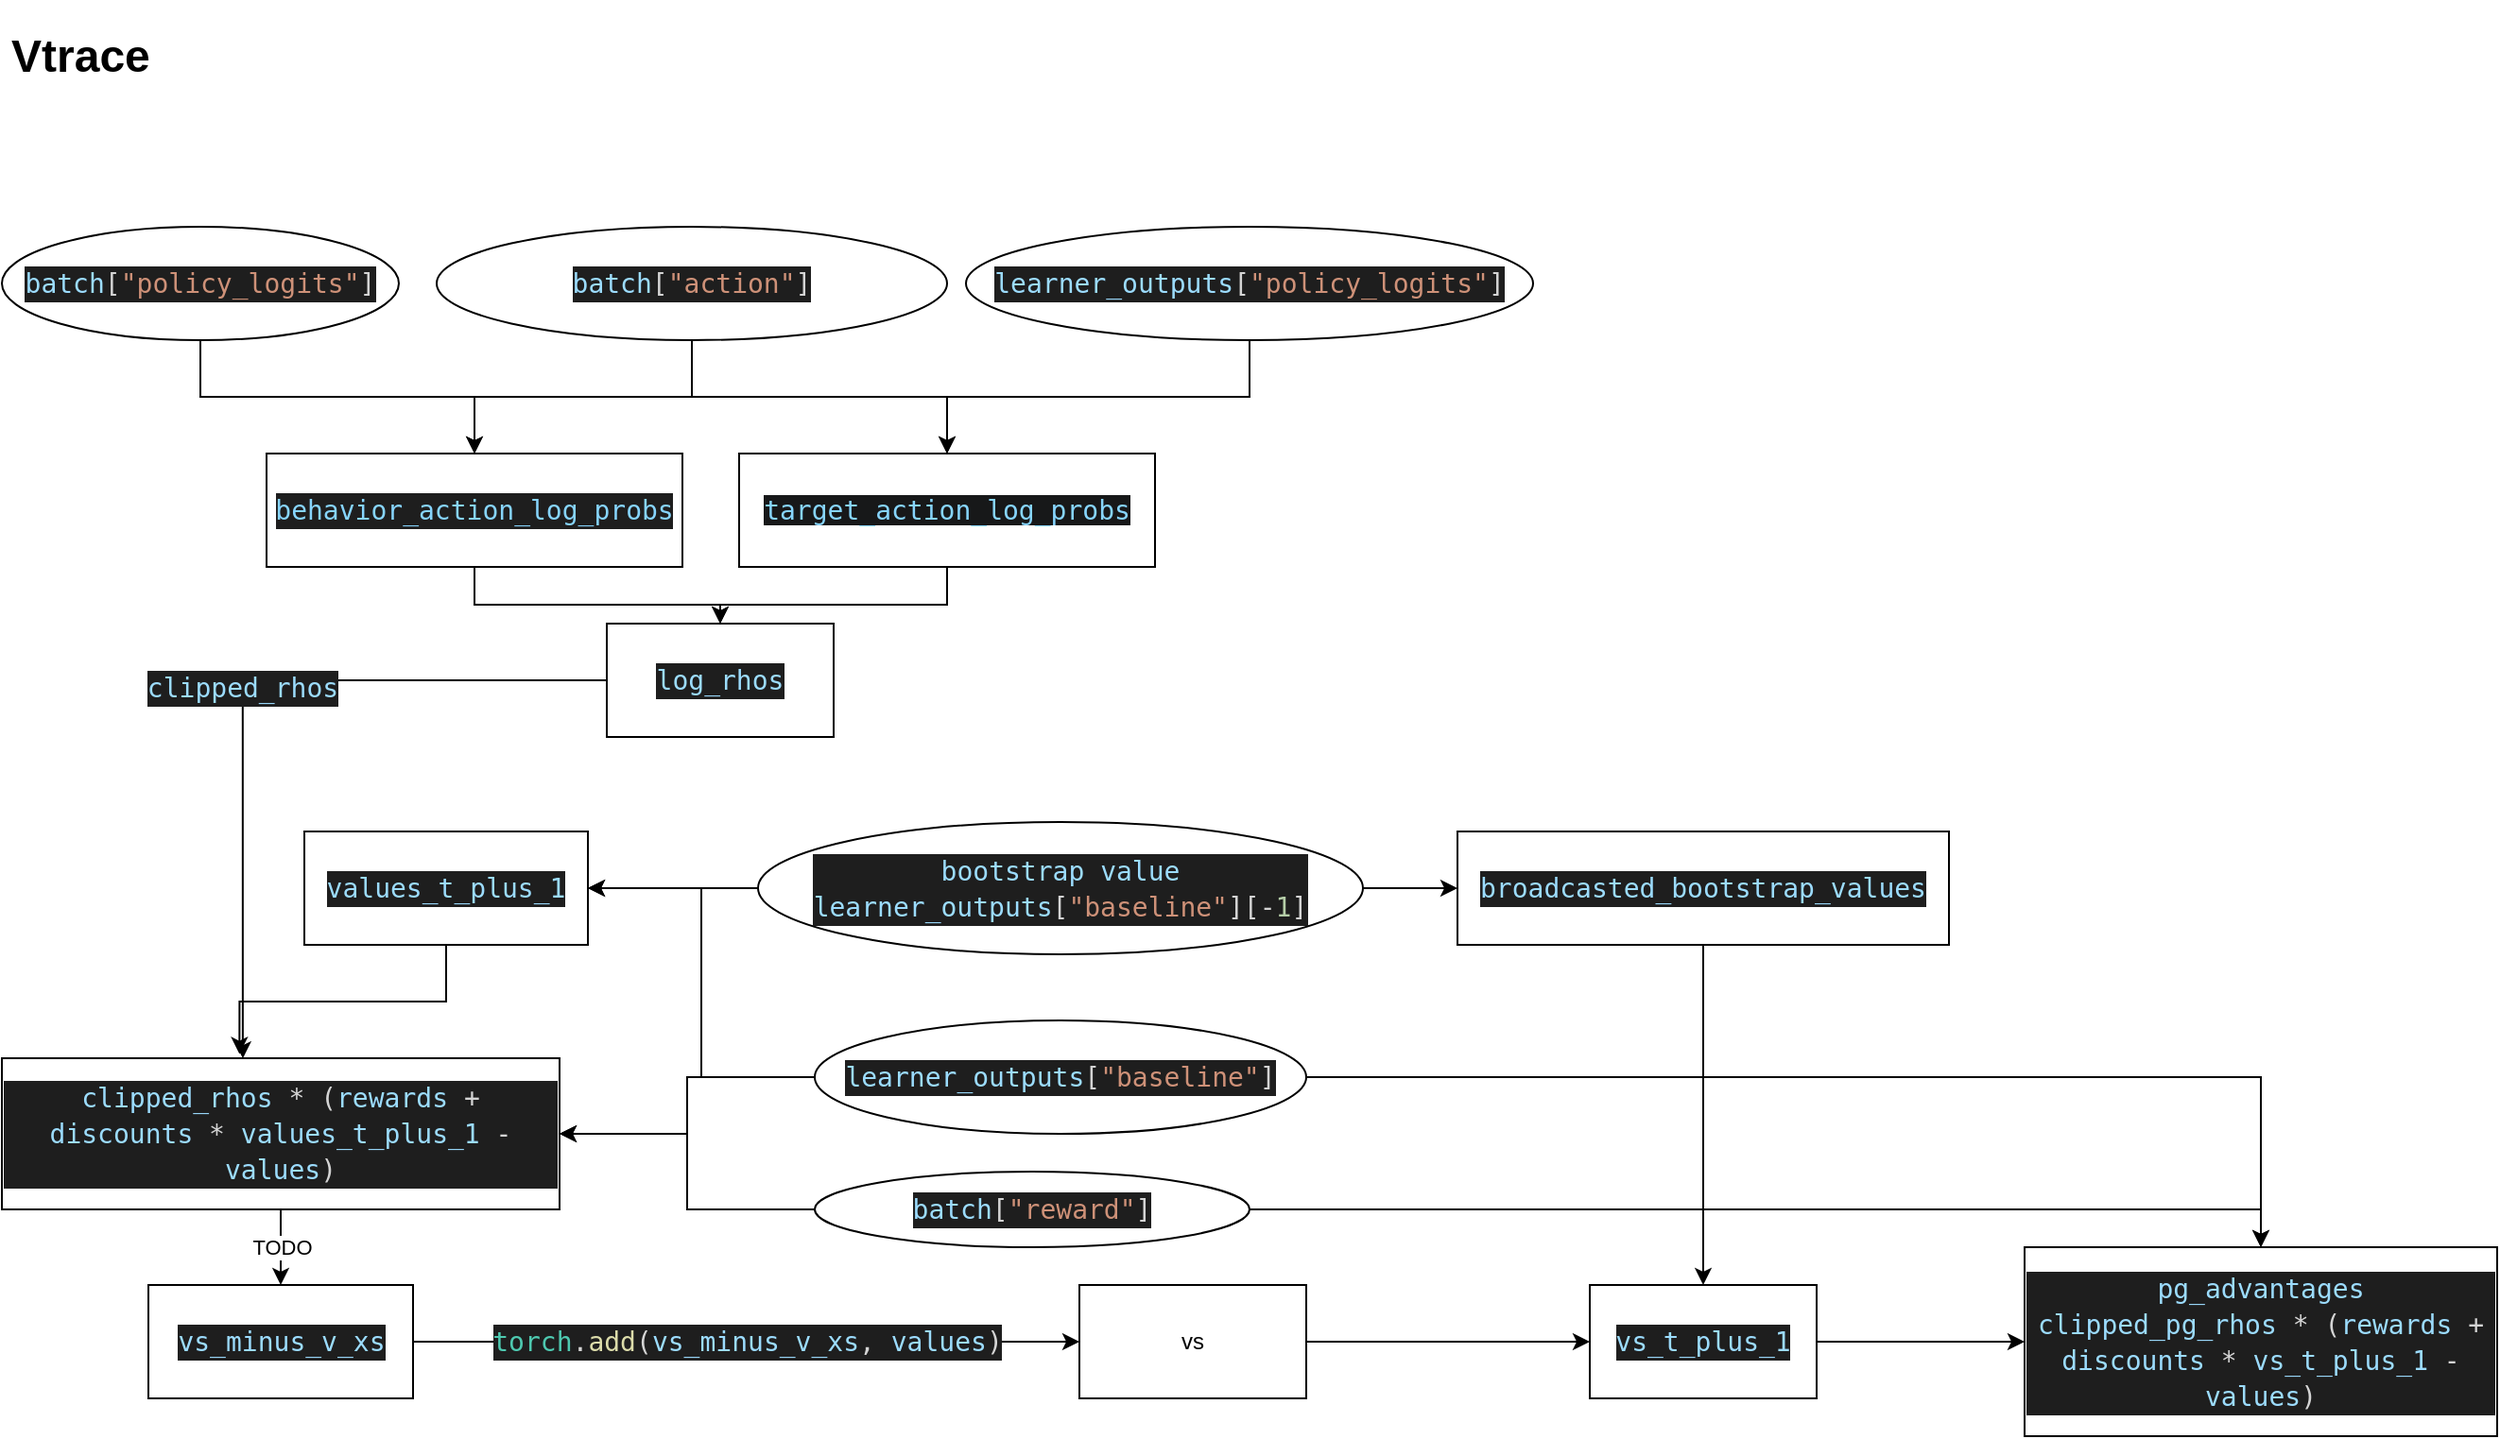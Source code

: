 <mxfile version="16.6.6" type="github">
  <diagram id="kGYc3s8CcaRbxecMhjrC" name="Page-1">
    <mxGraphModel dx="1366" dy="1324" grid="1" gridSize="10" guides="1" tooltips="1" connect="1" arrows="1" fold="1" page="1" pageScale="1" pageWidth="850" pageHeight="1100" math="0" shadow="0">
      <root>
        <mxCell id="0" />
        <mxCell id="1" parent="0" />
        <mxCell id="BBuTkvsm7TjV3sl1JJMY-71" style="edgeStyle=orthogonalEdgeStyle;rounded=0;orthogonalLoop=1;jettySize=auto;html=1;entryX=0.5;entryY=0;entryDx=0;entryDy=0;" edge="1" parent="1" source="BBuTkvsm7TjV3sl1JJMY-1" target="BBuTkvsm7TjV3sl1JJMY-7">
          <mxGeometry relative="1" as="geometry" />
        </mxCell>
        <mxCell id="BBuTkvsm7TjV3sl1JJMY-1" value="&lt;div style=&quot;color: rgb(212 , 212 , 212) ; background-color: rgb(30 , 30 , 30) ; font-family: &amp;#34;droid sans mono&amp;#34; , &amp;#34;monospace&amp;#34; , monospace ; font-size: 14px ; line-height: 19px&quot;&gt;&lt;span style=&quot;color: rgb(156 , 220 , 254)&quot;&gt;batch&lt;/span&gt;[&lt;span style=&quot;color: rgb(206 , 145 , 120)&quot;&gt;&quot;policy_logits&quot;&lt;/span&gt;]&lt;/div&gt;" style="ellipse;whiteSpace=wrap;html=1;" vertex="1" parent="1">
          <mxGeometry x="20" y="150" width="210" height="60" as="geometry" />
        </mxCell>
        <mxCell id="BBuTkvsm7TjV3sl1JJMY-70" style="edgeStyle=orthogonalEdgeStyle;rounded=0;orthogonalLoop=1;jettySize=auto;html=1;" edge="1" parent="1" source="BBuTkvsm7TjV3sl1JJMY-2" target="BBuTkvsm7TjV3sl1JJMY-21">
          <mxGeometry relative="1" as="geometry" />
        </mxCell>
        <mxCell id="BBuTkvsm7TjV3sl1JJMY-2" value="&lt;meta charset=&quot;utf-8&quot;&gt;&lt;div style=&quot;color: rgb(212, 212, 212); background-color: rgb(30, 30, 30); font-family: &amp;quot;droid sans mono&amp;quot;, &amp;quot;monospace&amp;quot;, monospace; font-weight: normal; font-size: 14px; line-height: 19px;&quot;&gt;&lt;div&gt;&lt;span style=&quot;color: #9cdcfe&quot;&gt;learner_outputs&lt;/span&gt;&lt;span style=&quot;color: #d4d4d4&quot;&gt;[&lt;/span&gt;&lt;span style=&quot;color: #ce9178&quot;&gt;&quot;policy_logits&quot;&lt;/span&gt;&lt;span style=&quot;color: #d4d4d4&quot;&gt;]&lt;/span&gt;&lt;/div&gt;&lt;/div&gt;" style="ellipse;whiteSpace=wrap;html=1;" vertex="1" parent="1">
          <mxGeometry x="530" y="150" width="300" height="60" as="geometry" />
        </mxCell>
        <mxCell id="BBuTkvsm7TjV3sl1JJMY-72" style="edgeStyle=orthogonalEdgeStyle;rounded=0;orthogonalLoop=1;jettySize=auto;html=1;entryX=0.5;entryY=0;entryDx=0;entryDy=0;" edge="1" parent="1" source="BBuTkvsm7TjV3sl1JJMY-3" target="BBuTkvsm7TjV3sl1JJMY-7">
          <mxGeometry relative="1" as="geometry" />
        </mxCell>
        <mxCell id="BBuTkvsm7TjV3sl1JJMY-73" style="edgeStyle=orthogonalEdgeStyle;rounded=0;orthogonalLoop=1;jettySize=auto;html=1;entryX=0.5;entryY=0;entryDx=0;entryDy=0;" edge="1" parent="1" source="BBuTkvsm7TjV3sl1JJMY-3" target="BBuTkvsm7TjV3sl1JJMY-21">
          <mxGeometry relative="1" as="geometry" />
        </mxCell>
        <mxCell id="BBuTkvsm7TjV3sl1JJMY-3" value="&lt;div style=&quot;color: rgb(212 , 212 , 212) ; background-color: rgb(30 , 30 , 30) ; font-family: &amp;#34;droid sans mono&amp;#34; , &amp;#34;monospace&amp;#34; , monospace ; font-size: 14px ; line-height: 19px&quot;&gt;&lt;span style=&quot;color: rgb(156 , 220 , 254)&quot;&gt;batch&lt;/span&gt;[&lt;span style=&quot;color: rgb(206 , 145 , 120)&quot;&gt;&quot;action&quot;&lt;/span&gt;]&lt;/div&gt;" style="ellipse;whiteSpace=wrap;html=1;" vertex="1" parent="1">
          <mxGeometry x="250" y="150" width="270" height="60" as="geometry" />
        </mxCell>
        <mxCell id="BBuTkvsm7TjV3sl1JJMY-75" style="edgeStyle=orthogonalEdgeStyle;rounded=0;orthogonalLoop=1;jettySize=auto;html=1;entryX=0.5;entryY=0;entryDx=0;entryDy=0;" edge="1" parent="1" source="BBuTkvsm7TjV3sl1JJMY-7" target="BBuTkvsm7TjV3sl1JJMY-26">
          <mxGeometry relative="1" as="geometry" />
        </mxCell>
        <mxCell id="BBuTkvsm7TjV3sl1JJMY-7" value="&lt;div style=&quot;color: rgb(212 , 212 , 212) ; background-color: rgb(30 , 30 , 30) ; font-family: &amp;#34;droid sans mono&amp;#34; , &amp;#34;monospace&amp;#34; , monospace ; font-size: 14px ; line-height: 19px&quot;&gt;&lt;span style=&quot;color: rgb(135 , 213 , 254)&quot;&gt;behavior_action_log_probs&lt;/span&gt;&lt;br&gt;&lt;/div&gt;" style="rounded=0;whiteSpace=wrap;html=1;" vertex="1" parent="1">
          <mxGeometry x="160" y="270" width="220" height="60" as="geometry" />
        </mxCell>
        <mxCell id="BBuTkvsm7TjV3sl1JJMY-76" style="edgeStyle=orthogonalEdgeStyle;rounded=0;orthogonalLoop=1;jettySize=auto;html=1;entryX=0.5;entryY=0;entryDx=0;entryDy=0;" edge="1" parent="1" source="BBuTkvsm7TjV3sl1JJMY-21" target="BBuTkvsm7TjV3sl1JJMY-26">
          <mxGeometry relative="1" as="geometry" />
        </mxCell>
        <mxCell id="BBuTkvsm7TjV3sl1JJMY-21" value="&lt;span style=&quot;color: rgb(135 , 213 , 254) ; font-family: &amp;#34;droid sans mono&amp;#34; , &amp;#34;monospace&amp;#34; , monospace ; font-size: 14px ; background-color: rgb(23 , 24 , 25)&quot;&gt;target_action_log_probs&lt;/span&gt;" style="rounded=0;whiteSpace=wrap;html=1;" vertex="1" parent="1">
          <mxGeometry x="410" y="270" width="220" height="60" as="geometry" />
        </mxCell>
        <mxCell id="BBuTkvsm7TjV3sl1JJMY-78" value="&lt;meta charset=&quot;utf-8&quot;&gt;&lt;div style=&quot;color: rgb(212, 212, 212); background-color: rgb(30, 30, 30); font-family: &amp;quot;droid sans mono&amp;quot;, &amp;quot;monospace&amp;quot;, monospace; font-weight: normal; font-size: 14px; line-height: 19px;&quot;&gt;&lt;div&gt;&lt;span style=&quot;color: #9cdcfe&quot;&gt;clipped_rhos&lt;/span&gt;&lt;/div&gt;&lt;/div&gt;" style="edgeStyle=orthogonalEdgeStyle;rounded=0;orthogonalLoop=1;jettySize=auto;html=1;entryX=0.432;entryY=0.001;entryDx=0;entryDy=0;entryPerimeter=0;" edge="1" parent="1" source="BBuTkvsm7TjV3sl1JJMY-26" target="BBuTkvsm7TjV3sl1JJMY-82">
          <mxGeometry relative="1" as="geometry">
            <mxPoint x="510" y="630" as="targetPoint" />
            <Array as="points">
              <mxPoint x="147" y="390" />
            </Array>
          </mxGeometry>
        </mxCell>
        <mxCell id="BBuTkvsm7TjV3sl1JJMY-26" value="&lt;div style=&quot;color: rgb(212 , 212 , 212) ; background-color: rgb(30 , 30 , 30) ; font-family: &amp;#34;droid sans mono&amp;#34; , &amp;#34;monospace&amp;#34; , monospace ; font-size: 14px ; line-height: 19px&quot;&gt;&lt;span style=&quot;color: rgb(156 , 220 , 254)&quot;&gt;log_rhos&lt;/span&gt;&lt;/div&gt;" style="rounded=0;whiteSpace=wrap;html=1;" vertex="1" parent="1">
          <mxGeometry x="340" y="360" width="120" height="60" as="geometry" />
        </mxCell>
        <mxCell id="BBuTkvsm7TjV3sl1JJMY-42" value="&lt;div style=&quot;color: rgb(212 , 212 , 212) ; background-color: rgb(30 , 30 , 30) ; font-family: &amp;#34;droid sans mono&amp;#34; , &amp;#34;monospace&amp;#34; , monospace ; font-weight: normal ; font-size: 14px ; line-height: 19px&quot;&gt;&lt;div&gt;&lt;span style=&quot;color: rgb(156 , 220 , 254)&quot;&gt;pg_advantages&lt;/span&gt;&lt;/div&gt;&lt;div&gt;&lt;span style=&quot;color: rgb(156 , 220 , 254)&quot;&gt;&lt;div style=&quot;color: rgb(212 , 212 , 212) ; background-color: rgb(30 , 30 , 30) ; font-family: &amp;#34;droid sans mono&amp;#34; , &amp;#34;monospace&amp;#34; , monospace ; line-height: 19px&quot;&gt;&lt;div&gt;&lt;span style=&quot;color: rgb(156 , 220 , 254)&quot;&gt;clipped_pg_rhos&lt;/span&gt; * (&lt;span style=&quot;color: rgb(156 , 220 , 254)&quot;&gt;rewards&lt;/span&gt; + &lt;span style=&quot;color: rgb(156 , 220 , 254)&quot;&gt;discounts&lt;/span&gt; * &lt;span style=&quot;color: rgb(156 , 220 , 254)&quot;&gt;vs_t_plus_1&lt;/span&gt; - &lt;span style=&quot;color: rgb(156 , 220 , 254)&quot;&gt;values&lt;/span&gt;)&lt;/div&gt;&lt;/div&gt;&lt;/span&gt;&lt;/div&gt;&lt;/div&gt;" style="rounded=0;whiteSpace=wrap;html=1;" vertex="1" parent="1">
          <mxGeometry x="1090" y="690" width="250" height="100" as="geometry" />
        </mxCell>
        <mxCell id="BBuTkvsm7TjV3sl1JJMY-104" style="edgeStyle=orthogonalEdgeStyle;rounded=0;orthogonalLoop=1;jettySize=auto;html=1;entryX=0;entryY=0.5;entryDx=0;entryDy=0;" edge="1" parent="1" source="BBuTkvsm7TjV3sl1JJMY-43" target="BBuTkvsm7TjV3sl1JJMY-93">
          <mxGeometry relative="1" as="geometry" />
        </mxCell>
        <mxCell id="BBuTkvsm7TjV3sl1JJMY-43" value="vs" style="rounded=0;whiteSpace=wrap;html=1;" vertex="1" parent="1">
          <mxGeometry x="590" y="710" width="120" height="60" as="geometry" />
        </mxCell>
        <mxCell id="BBuTkvsm7TjV3sl1JJMY-50" value="&lt;h1&gt;Vtrace&lt;/h1&gt;&lt;div&gt;&lt;br&gt;&lt;/div&gt;" style="text;html=1;strokeColor=none;fillColor=none;spacing=5;spacingTop=-20;whiteSpace=wrap;overflow=hidden;rounded=0;" vertex="1" parent="1">
          <mxGeometry x="20" y="40" width="240" height="120" as="geometry" />
        </mxCell>
        <mxCell id="BBuTkvsm7TjV3sl1JJMY-83" style="edgeStyle=orthogonalEdgeStyle;rounded=0;orthogonalLoop=1;jettySize=auto;html=1;" edge="1" parent="1" source="BBuTkvsm7TjV3sl1JJMY-57" target="BBuTkvsm7TjV3sl1JJMY-82">
          <mxGeometry relative="1" as="geometry" />
        </mxCell>
        <mxCell id="BBuTkvsm7TjV3sl1JJMY-125" style="edgeStyle=orthogonalEdgeStyle;rounded=0;orthogonalLoop=1;jettySize=auto;html=1;entryX=0.5;entryY=0;entryDx=0;entryDy=0;" edge="1" parent="1" source="BBuTkvsm7TjV3sl1JJMY-57" target="BBuTkvsm7TjV3sl1JJMY-42">
          <mxGeometry relative="1" as="geometry" />
        </mxCell>
        <mxCell id="BBuTkvsm7TjV3sl1JJMY-57" value="&lt;div style=&quot;color: rgb(212 , 212 , 212) ; background-color: rgb(30 , 30 , 30) ; font-family: &amp;#34;droid sans mono&amp;#34; , &amp;#34;monospace&amp;#34; , monospace ; font-size: 14px ; line-height: 19px&quot;&gt;&lt;span style=&quot;color: rgb(156 , 220 , 254)&quot;&gt;batch&lt;/span&gt;[&lt;span style=&quot;color: rgb(206 , 145 , 120)&quot;&gt;&quot;reward&quot;&lt;/span&gt;]&lt;/div&gt;" style="ellipse;whiteSpace=wrap;html=1;" vertex="1" parent="1">
          <mxGeometry x="450" y="650" width="230" height="40" as="geometry" />
        </mxCell>
        <mxCell id="BBuTkvsm7TjV3sl1JJMY-110" style="edgeStyle=orthogonalEdgeStyle;rounded=0;orthogonalLoop=1;jettySize=auto;html=1;entryX=1;entryY=0.5;entryDx=0;entryDy=0;" edge="1" parent="1" source="BBuTkvsm7TjV3sl1JJMY-58" target="BBuTkvsm7TjV3sl1JJMY-82">
          <mxGeometry relative="1" as="geometry" />
        </mxCell>
        <mxCell id="BBuTkvsm7TjV3sl1JJMY-111" style="edgeStyle=orthogonalEdgeStyle;rounded=0;orthogonalLoop=1;jettySize=auto;html=1;entryX=1;entryY=0.5;entryDx=0;entryDy=0;" edge="1" parent="1" source="BBuTkvsm7TjV3sl1JJMY-58" target="BBuTkvsm7TjV3sl1JJMY-79">
          <mxGeometry relative="1" as="geometry" />
        </mxCell>
        <mxCell id="BBuTkvsm7TjV3sl1JJMY-122" style="edgeStyle=orthogonalEdgeStyle;rounded=0;orthogonalLoop=1;jettySize=auto;html=1;" edge="1" parent="1" source="BBuTkvsm7TjV3sl1JJMY-58" target="BBuTkvsm7TjV3sl1JJMY-42">
          <mxGeometry relative="1" as="geometry" />
        </mxCell>
        <mxCell id="BBuTkvsm7TjV3sl1JJMY-58" value="&lt;div style=&quot;color: rgb(212 , 212 , 212) ; background-color: rgb(30 , 30 , 30) ; font-family: &amp;#34;droid sans mono&amp;#34; , &amp;#34;monospace&amp;#34; , monospace ; font-size: 14px ; line-height: 19px&quot;&gt;&lt;span style=&quot;color: rgb(156 , 220 , 254)&quot;&gt;learner_outputs&lt;/span&gt;[&lt;span style=&quot;color: rgb(206 , 145 , 120)&quot;&gt;&quot;baseline&quot;&lt;/span&gt;]&lt;/div&gt;" style="ellipse;whiteSpace=wrap;html=1;" vertex="1" parent="1">
          <mxGeometry x="450" y="570" width="260" height="60" as="geometry" />
        </mxCell>
        <mxCell id="BBuTkvsm7TjV3sl1JJMY-106" style="edgeStyle=orthogonalEdgeStyle;rounded=0;orthogonalLoop=1;jettySize=auto;html=1;entryX=1;entryY=0.5;entryDx=0;entryDy=0;" edge="1" parent="1" source="BBuTkvsm7TjV3sl1JJMY-59" target="BBuTkvsm7TjV3sl1JJMY-79">
          <mxGeometry relative="1" as="geometry" />
        </mxCell>
        <mxCell id="BBuTkvsm7TjV3sl1JJMY-121" style="edgeStyle=orthogonalEdgeStyle;rounded=0;orthogonalLoop=1;jettySize=auto;html=1;entryX=0;entryY=0.5;entryDx=0;entryDy=0;" edge="1" parent="1" source="BBuTkvsm7TjV3sl1JJMY-59" target="BBuTkvsm7TjV3sl1JJMY-92">
          <mxGeometry relative="1" as="geometry" />
        </mxCell>
        <mxCell id="BBuTkvsm7TjV3sl1JJMY-59" value="&lt;div style=&quot;color: rgb(212 , 212 , 212) ; background-color: rgb(30 , 30 , 30) ; font-family: &amp;#34;droid sans mono&amp;#34; , &amp;#34;monospace&amp;#34; , monospace ; font-size: 14px ; line-height: 19px&quot;&gt;&lt;span style=&quot;color: rgb(156 , 220 , 254)&quot;&gt;bootstrap value&lt;/span&gt;&lt;/div&gt;&lt;div style=&quot;color: rgb(212 , 212 , 212) ; background-color: rgb(30 , 30 , 30) ; font-family: &amp;#34;droid sans mono&amp;#34; , &amp;#34;monospace&amp;#34; , monospace ; font-size: 14px ; line-height: 19px&quot;&gt;&lt;span style=&quot;color: rgb(156 , 220 , 254)&quot;&gt;learner_outputs&lt;/span&gt;[&lt;span style=&quot;color: rgb(206 , 145 , 120)&quot;&gt;&quot;baseline&quot;&lt;/span&gt;][-&lt;span style=&quot;color: rgb(181 , 206 , 168)&quot;&gt;1&lt;/span&gt;]&lt;/div&gt;" style="ellipse;whiteSpace=wrap;html=1;" vertex="1" parent="1">
          <mxGeometry x="420" y="465" width="320" height="70" as="geometry" />
        </mxCell>
        <mxCell id="BBuTkvsm7TjV3sl1JJMY-107" style="edgeStyle=orthogonalEdgeStyle;rounded=0;orthogonalLoop=1;jettySize=auto;html=1;entryX=0.426;entryY=-0.028;entryDx=0;entryDy=0;entryPerimeter=0;" edge="1" parent="1" source="BBuTkvsm7TjV3sl1JJMY-79" target="BBuTkvsm7TjV3sl1JJMY-82">
          <mxGeometry relative="1" as="geometry" />
        </mxCell>
        <mxCell id="BBuTkvsm7TjV3sl1JJMY-79" value="&lt;div style=&quot;color: rgb(212 , 212 , 212) ; background-color: rgb(30 , 30 , 30) ; font-family: &amp;#34;droid sans mono&amp;#34; , &amp;#34;monospace&amp;#34; , monospace ; font-size: 14px ; line-height: 19px&quot;&gt;&lt;span style=&quot;color: rgb(156 , 220 , 254)&quot;&gt;values_t_plus_1&lt;/span&gt;&lt;/div&gt;" style="rounded=0;whiteSpace=wrap;html=1;" vertex="1" parent="1">
          <mxGeometry x="180" y="470" width="150" height="60" as="geometry" />
        </mxCell>
        <mxCell id="BBuTkvsm7TjV3sl1JJMY-86" value="TODO" style="edgeStyle=orthogonalEdgeStyle;rounded=0;orthogonalLoop=1;jettySize=auto;html=1;" edge="1" parent="1" source="BBuTkvsm7TjV3sl1JJMY-82" target="BBuTkvsm7TjV3sl1JJMY-85">
          <mxGeometry relative="1" as="geometry" />
        </mxCell>
        <mxCell id="BBuTkvsm7TjV3sl1JJMY-82" value="&lt;div style=&quot;color: rgb(212 , 212 , 212) ; background-color: rgb(30 , 30 , 30) ; font-family: &amp;#34;droid sans mono&amp;#34; , &amp;#34;monospace&amp;#34; , monospace ; font-size: 14px ; line-height: 19px&quot;&gt;&lt;span style=&quot;color: rgb(156 , 220 , 254)&quot;&gt;clipped_rhos&lt;/span&gt; * (&lt;span style=&quot;color: rgb(156 , 220 , 254)&quot;&gt;rewards&lt;/span&gt; + &lt;span style=&quot;color: rgb(156 , 220 , 254)&quot;&gt;discounts&lt;/span&gt; * &lt;span style=&quot;color: rgb(156 , 220 , 254)&quot;&gt;values_t_plus_1&lt;/span&gt; - &lt;span style=&quot;color: rgb(156 , 220 , 254)&quot;&gt;values&lt;/span&gt;)&lt;/div&gt;" style="rounded=0;whiteSpace=wrap;html=1;" vertex="1" parent="1">
          <mxGeometry x="20" y="590" width="295" height="80" as="geometry" />
        </mxCell>
        <mxCell id="BBuTkvsm7TjV3sl1JJMY-90" value="&lt;meta charset=&quot;utf-8&quot;&gt;&lt;div style=&quot;color: rgb(212, 212, 212); background-color: rgb(30, 30, 30); font-family: &amp;quot;droid sans mono&amp;quot;, &amp;quot;monospace&amp;quot;, monospace; font-weight: normal; font-size: 14px; line-height: 19px;&quot;&gt;&lt;div&gt;&lt;span style=&quot;color: #4ec9b0&quot;&gt;torch&lt;/span&gt;&lt;span style=&quot;color: #d4d4d4&quot;&gt;.&lt;/span&gt;&lt;span style=&quot;color: #dcdcaa&quot;&gt;add&lt;/span&gt;&lt;span style=&quot;color: #d4d4d4&quot;&gt;(&lt;/span&gt;&lt;span style=&quot;color: #9cdcfe&quot;&gt;vs_minus_v_xs&lt;/span&gt;&lt;span style=&quot;color: #d4d4d4&quot;&gt;, &lt;/span&gt;&lt;span style=&quot;color: #9cdcfe&quot;&gt;values&lt;/span&gt;&lt;span style=&quot;color: #d4d4d4&quot;&gt;)&lt;/span&gt;&lt;/div&gt;&lt;/div&gt;" style="edgeStyle=orthogonalEdgeStyle;rounded=0;orthogonalLoop=1;jettySize=auto;html=1;" edge="1" parent="1" source="BBuTkvsm7TjV3sl1JJMY-85" target="BBuTkvsm7TjV3sl1JJMY-43">
          <mxGeometry relative="1" as="geometry" />
        </mxCell>
        <mxCell id="BBuTkvsm7TjV3sl1JJMY-85" value="&lt;div style=&quot;color: rgb(212 , 212 , 212) ; background-color: rgb(30 , 30 , 30) ; font-family: &amp;#34;droid sans mono&amp;#34; , &amp;#34;monospace&amp;#34; , monospace ; font-size: 14px ; line-height: 19px&quot;&gt;&lt;span style=&quot;color: rgb(156 , 220 , 254)&quot;&gt;vs_minus_v_xs&lt;/span&gt;&lt;/div&gt;" style="rounded=0;whiteSpace=wrap;html=1;" vertex="1" parent="1">
          <mxGeometry x="97.5" y="710" width="140" height="60" as="geometry" />
        </mxCell>
        <mxCell id="BBuTkvsm7TjV3sl1JJMY-124" style="edgeStyle=orthogonalEdgeStyle;rounded=0;orthogonalLoop=1;jettySize=auto;html=1;" edge="1" parent="1" source="BBuTkvsm7TjV3sl1JJMY-92" target="BBuTkvsm7TjV3sl1JJMY-93">
          <mxGeometry relative="1" as="geometry" />
        </mxCell>
        <mxCell id="BBuTkvsm7TjV3sl1JJMY-92" value="&lt;div style=&quot;color: rgb(212 , 212 , 212) ; background-color: rgb(30 , 30 , 30) ; font-family: &amp;#34;droid sans mono&amp;#34; , &amp;#34;monospace&amp;#34; , monospace ; font-size: 14px ; line-height: 19px&quot;&gt;&lt;span style=&quot;color: rgb(156 , 220 , 254)&quot;&gt;broadcasted_bootstrap_values&lt;/span&gt;&lt;/div&gt;" style="rounded=0;whiteSpace=wrap;html=1;" vertex="1" parent="1">
          <mxGeometry x="790" y="470" width="260" height="60" as="geometry" />
        </mxCell>
        <mxCell id="BBuTkvsm7TjV3sl1JJMY-96" value="" style="edgeStyle=orthogonalEdgeStyle;rounded=0;orthogonalLoop=1;jettySize=auto;html=1;" edge="1" parent="1" source="BBuTkvsm7TjV3sl1JJMY-93" target="BBuTkvsm7TjV3sl1JJMY-42">
          <mxGeometry relative="1" as="geometry" />
        </mxCell>
        <mxCell id="BBuTkvsm7TjV3sl1JJMY-93" value="&lt;div style=&quot;color: rgb(212 , 212 , 212) ; background-color: rgb(30 , 30 , 30) ; font-family: &amp;#34;droid sans mono&amp;#34; , &amp;#34;monospace&amp;#34; , monospace ; font-size: 14px ; line-height: 19px&quot;&gt;&lt;span style=&quot;color: rgb(156 , 220 , 254)&quot;&gt;vs_t_plus_1&lt;/span&gt;&lt;/div&gt;" style="rounded=0;whiteSpace=wrap;html=1;" vertex="1" parent="1">
          <mxGeometry x="860" y="710" width="120" height="60" as="geometry" />
        </mxCell>
      </root>
    </mxGraphModel>
  </diagram>
</mxfile>
